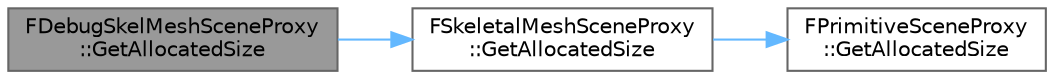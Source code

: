 digraph "FDebugSkelMeshSceneProxy::GetAllocatedSize"
{
 // INTERACTIVE_SVG=YES
 // LATEX_PDF_SIZE
  bgcolor="transparent";
  edge [fontname=Helvetica,fontsize=10,labelfontname=Helvetica,labelfontsize=10];
  node [fontname=Helvetica,fontsize=10,shape=box,height=0.2,width=0.4];
  rankdir="LR";
  Node1 [id="Node000001",label="FDebugSkelMeshSceneProxy\l::GetAllocatedSize",height=0.2,width=0.4,color="gray40", fillcolor="grey60", style="filled", fontcolor="black",tooltip=" "];
  Node1 -> Node2 [id="edge1_Node000001_Node000002",color="steelblue1",style="solid",tooltip=" "];
  Node2 [id="Node000002",label="FSkeletalMeshSceneProxy\l::GetAllocatedSize",height=0.2,width=0.4,color="grey40", fillcolor="white", style="filled",URL="$d4/d0e/classFSkeletalMeshSceneProxy.html#a1efafc90a780397ff4b2557a90c442d6",tooltip=" "];
  Node2 -> Node3 [id="edge2_Node000002_Node000003",color="steelblue1",style="solid",tooltip=" "];
  Node3 [id="Node000003",label="FPrimitiveSceneProxy\l::GetAllocatedSize",height=0.2,width=0.4,color="grey40", fillcolor="white", style="filled",URL="$d4/de9/classFPrimitiveSceneProxy.html#a77efabaeabee9fb309946874672e6a61",tooltip=" "];
}
